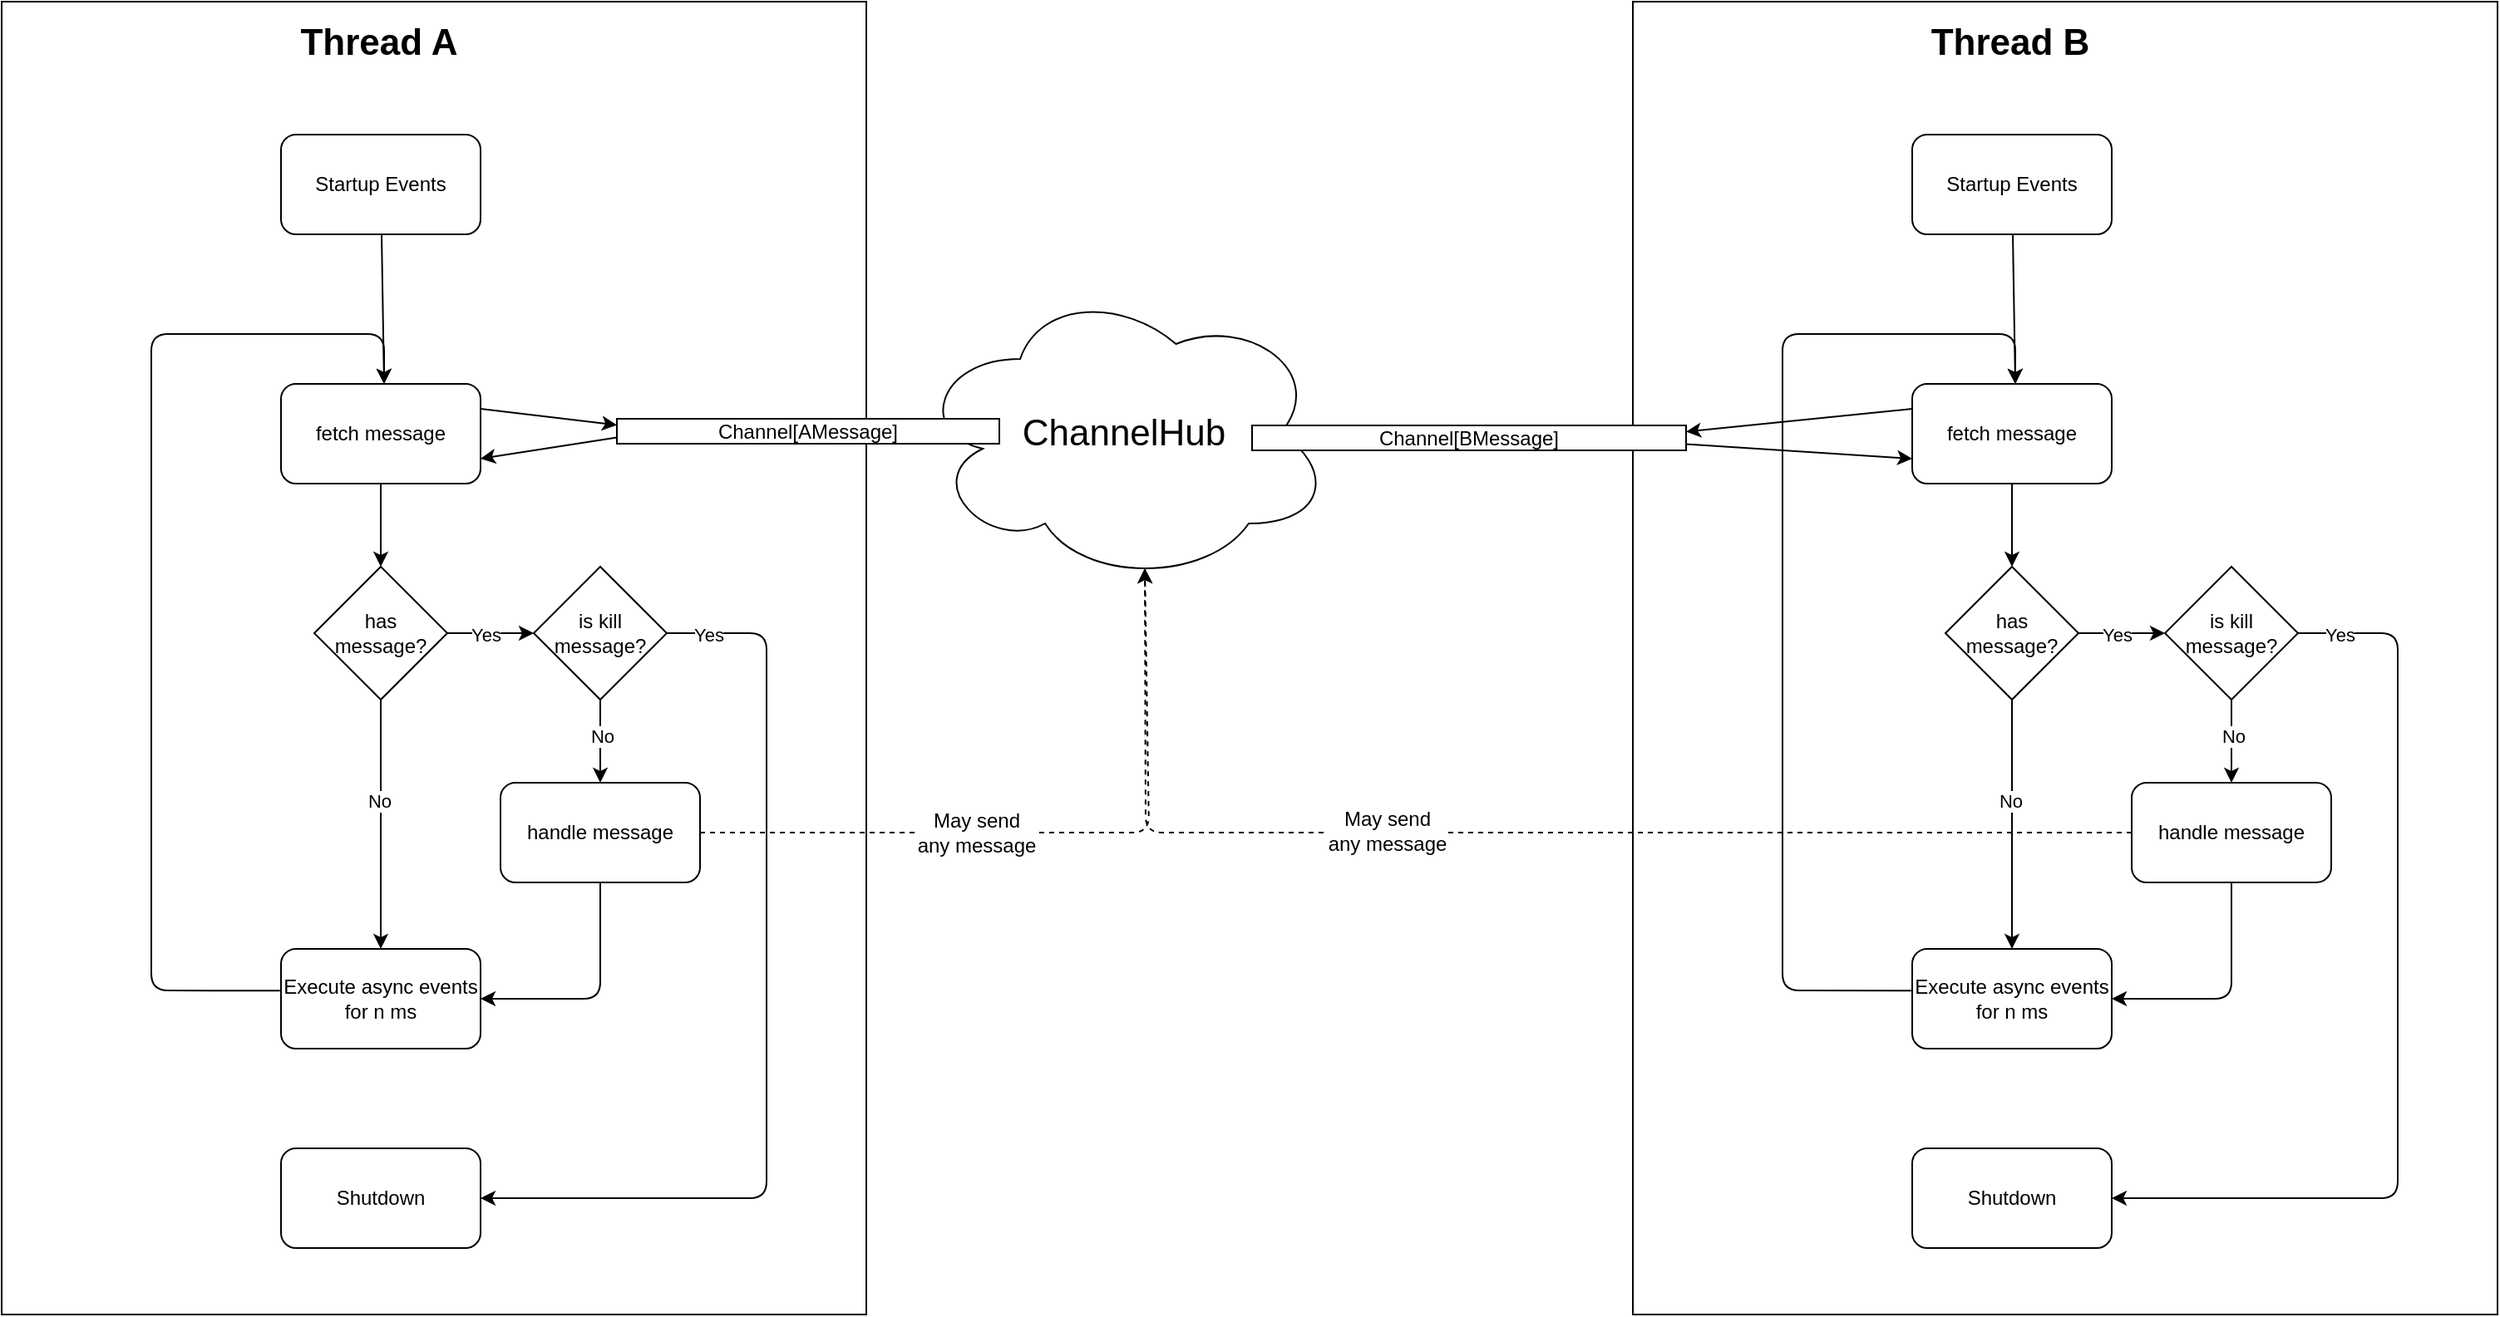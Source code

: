 <mxfile>
    <diagram id="O4XO7rEHhI8HRugpwCh8" name="Page-1">
        <mxGraphModel dx="1383" dy="1760" grid="1" gridSize="10" guides="1" tooltips="1" connect="1" arrows="1" fold="1" page="1" pageScale="1" pageWidth="827" pageHeight="1169" background="none" math="0" shadow="0">
            <root>
                <mxCell id="0"/>
                <mxCell id="1" parent="0"/>
                <mxCell id="27" value="" style="rounded=0;whiteSpace=wrap;html=1;" vertex="1" parent="1">
                    <mxGeometry width="520" height="790" as="geometry"/>
                </mxCell>
                <mxCell id="11" value="" style="edgeStyle=none;html=1;" edge="1" parent="1" source="2" target="5">
                    <mxGeometry relative="1" as="geometry"/>
                </mxCell>
                <mxCell id="33" style="edgeStyle=none;html=1;exitX=1;exitY=0.25;exitDx=0;exitDy=0;entryX=0;entryY=0.25;entryDx=0;entryDy=0;fontSize=22;startArrow=none;startFill=0;endArrow=classic;endFill=1;" edge="1" parent="1" source="2" target="32">
                    <mxGeometry relative="1" as="geometry"/>
                </mxCell>
                <mxCell id="2" value="fetch message" style="rounded=1;whiteSpace=wrap;html=1;" parent="1" vertex="1">
                    <mxGeometry x="168" y="230" width="120" height="60" as="geometry"/>
                </mxCell>
                <mxCell id="10" style="edgeStyle=none;html=1;entryX=1;entryY=0.5;entryDx=0;entryDy=0;" edge="1" parent="1" source="3" target="4">
                    <mxGeometry relative="1" as="geometry">
                        <Array as="points">
                            <mxPoint x="360" y="600"/>
                        </Array>
                    </mxGeometry>
                </mxCell>
                <mxCell id="35" style="edgeStyle=none;html=1;exitX=1;exitY=0.5;exitDx=0;exitDy=0;entryX=0.55;entryY=0.95;entryDx=0;entryDy=0;entryPerimeter=0;fontSize=22;startArrow=none;startFill=0;endArrow=classic;endFill=1;dashed=1;" edge="1" parent="1" source="3" target="29">
                    <mxGeometry relative="1" as="geometry">
                        <Array as="points">
                            <mxPoint x="690" y="500"/>
                        </Array>
                    </mxGeometry>
                </mxCell>
                <mxCell id="66" value="May send&lt;br&gt;any message" style="edgeLabel;html=1;align=center;verticalAlign=middle;resizable=0;points=[];fontSize=12;" vertex="1" connectable="0" parent="35">
                    <mxGeometry x="-0.229" relative="1" as="geometry">
                        <mxPoint as="offset"/>
                    </mxGeometry>
                </mxCell>
                <mxCell id="3" value="handle message" style="rounded=1;whiteSpace=wrap;html=1;" vertex="1" parent="1">
                    <mxGeometry x="300" y="470" width="120" height="60" as="geometry"/>
                </mxCell>
                <mxCell id="12" style="edgeStyle=none;html=1;exitX=-0.005;exitY=0.419;exitDx=0;exitDy=0;exitPerimeter=0;" edge="1" parent="1" source="4">
                    <mxGeometry relative="1" as="geometry">
                        <mxPoint x="230" y="230" as="targetPoint"/>
                        <Array as="points">
                            <mxPoint x="90" y="595"/>
                            <mxPoint x="90" y="200"/>
                            <mxPoint x="230" y="200"/>
                        </Array>
                    </mxGeometry>
                </mxCell>
                <mxCell id="4" value="Execute async events for n ms" style="rounded=1;whiteSpace=wrap;html=1;" vertex="1" parent="1">
                    <mxGeometry x="168" y="570" width="120" height="60" as="geometry"/>
                </mxCell>
                <mxCell id="6" style="edgeStyle=none;html=1;entryX=0.5;entryY=0;entryDx=0;entryDy=0;startArrow=none;exitX=0.5;exitY=1;exitDx=0;exitDy=0;" edge="1" parent="1" source="17" target="3">
                    <mxGeometry relative="1" as="geometry">
                        <Array as="points">
                            <mxPoint x="360" y="380"/>
                        </Array>
                    </mxGeometry>
                </mxCell>
                <mxCell id="20" value="No" style="edgeLabel;html=1;align=center;verticalAlign=middle;resizable=0;points=[];" vertex="1" connectable="0" parent="6">
                    <mxGeometry x="0.562" y="1" relative="1" as="geometry">
                        <mxPoint as="offset"/>
                    </mxGeometry>
                </mxCell>
                <mxCell id="7" value="" style="edgeStyle=none;html=1;" edge="1" parent="1" source="5" target="4">
                    <mxGeometry relative="1" as="geometry"/>
                </mxCell>
                <mxCell id="9" value="No" style="edgeLabel;html=1;align=center;verticalAlign=middle;resizable=0;points=[];" vertex="1" connectable="0" parent="7">
                    <mxGeometry x="-0.189" y="-1" relative="1" as="geometry">
                        <mxPoint as="offset"/>
                    </mxGeometry>
                </mxCell>
                <mxCell id="5" value="has message?" style="rhombus;whiteSpace=wrap;html=1;" vertex="1" parent="1">
                    <mxGeometry x="188" y="340" width="80" height="80" as="geometry"/>
                </mxCell>
                <mxCell id="14" style="edgeStyle=none;html=1;" edge="1" parent="1" source="13">
                    <mxGeometry relative="1" as="geometry">
                        <mxPoint x="230" y="230" as="targetPoint"/>
                    </mxGeometry>
                </mxCell>
                <mxCell id="13" value="Startup Events" style="rounded=1;whiteSpace=wrap;html=1;" vertex="1" parent="1">
                    <mxGeometry x="168" y="80" width="120" height="60" as="geometry"/>
                </mxCell>
                <mxCell id="15" value="Shutdown" style="rounded=1;whiteSpace=wrap;html=1;" vertex="1" parent="1">
                    <mxGeometry x="168" y="690" width="120" height="60" as="geometry"/>
                </mxCell>
                <mxCell id="18" value="" style="edgeStyle=none;html=1;endArrow=classic;exitX=1;exitY=0.5;exitDx=0;exitDy=0;startArrow=none;startFill=0;endFill=1;entryX=0;entryY=0.5;entryDx=0;entryDy=0;" edge="1" parent="1" source="5" target="17">
                    <mxGeometry relative="1" as="geometry">
                        <mxPoint x="280" y="360" as="sourcePoint"/>
                        <mxPoint x="310" y="350" as="targetPoint"/>
                        <Array as="points"/>
                    </mxGeometry>
                </mxCell>
                <mxCell id="19" value="Yes" style="edgeLabel;html=1;align=center;verticalAlign=middle;resizable=0;points=[];" vertex="1" connectable="0" parent="18">
                    <mxGeometry x="-0.356" y="-1" relative="1" as="geometry">
                        <mxPoint x="6" as="offset"/>
                    </mxGeometry>
                </mxCell>
                <mxCell id="21" style="edgeStyle=none;html=1;exitX=1;exitY=0.5;exitDx=0;exitDy=0;entryX=1;entryY=0.5;entryDx=0;entryDy=0;" edge="1" parent="1" source="17" target="15">
                    <mxGeometry relative="1" as="geometry">
                        <Array as="points">
                            <mxPoint x="460" y="380"/>
                            <mxPoint x="460" y="720"/>
                        </Array>
                    </mxGeometry>
                </mxCell>
                <mxCell id="23" value="Yes" style="edgeLabel;html=1;align=center;verticalAlign=middle;resizable=0;points=[];" vertex="1" connectable="0" parent="21">
                    <mxGeometry x="-0.829" y="-1" relative="1" as="geometry">
                        <mxPoint x="-24" as="offset"/>
                    </mxGeometry>
                </mxCell>
                <mxCell id="17" value="is kill message?" style="rhombus;whiteSpace=wrap;html=1;" vertex="1" parent="1">
                    <mxGeometry x="320" y="340" width="80" height="80" as="geometry"/>
                </mxCell>
                <mxCell id="28" value="Thread A" style="text;html=1;strokeColor=none;fillColor=none;align=center;verticalAlign=middle;whiteSpace=wrap;rounded=0;fontSize=22;fontStyle=1" vertex="1" parent="1">
                    <mxGeometry x="166" y="10" width="122" height="30" as="geometry"/>
                </mxCell>
                <mxCell id="29" value="ChannelHub" style="ellipse;shape=cloud;whiteSpace=wrap;html=1;fontSize=22;" vertex="1" parent="1">
                    <mxGeometry x="550" y="170" width="250" height="180" as="geometry"/>
                </mxCell>
                <mxCell id="34" style="edgeStyle=none;html=1;exitX=0;exitY=0.75;exitDx=0;exitDy=0;entryX=1;entryY=0.75;entryDx=0;entryDy=0;fontSize=22;startArrow=none;startFill=0;endArrow=classic;endFill=1;" edge="1" parent="1" source="32" target="2">
                    <mxGeometry relative="1" as="geometry"/>
                </mxCell>
                <mxCell id="32" value="Channel[AMessage]" style="rounded=0;whiteSpace=wrap;html=1;fontSize=12;" vertex="1" parent="1">
                    <mxGeometry x="370" y="251" width="230" height="15" as="geometry"/>
                </mxCell>
                <mxCell id="37" value="" style="rounded=0;whiteSpace=wrap;html=1;" vertex="1" parent="1">
                    <mxGeometry x="981" width="520" height="790" as="geometry"/>
                </mxCell>
                <mxCell id="38" value="" style="edgeStyle=none;html=1;" edge="1" parent="1" source="40" target="49">
                    <mxGeometry relative="1" as="geometry"/>
                </mxCell>
                <mxCell id="39" style="edgeStyle=none;html=1;exitX=0;exitY=0.25;exitDx=0;exitDy=0;entryX=1;entryY=0.25;entryDx=0;entryDy=0;fontSize=22;startArrow=none;startFill=0;endArrow=classic;endFill=1;" edge="1" parent="1" source="40" target="60">
                    <mxGeometry relative="1" as="geometry">
                        <mxPoint x="1351" y="254.75" as="targetPoint"/>
                    </mxGeometry>
                </mxCell>
                <mxCell id="40" value="fetch message" style="rounded=1;whiteSpace=wrap;html=1;" vertex="1" parent="1">
                    <mxGeometry x="1149" y="230" width="120" height="60" as="geometry"/>
                </mxCell>
                <mxCell id="41" style="edgeStyle=none;html=1;entryX=1;entryY=0.5;entryDx=0;entryDy=0;" edge="1" parent="1" source="42" target="44">
                    <mxGeometry relative="1" as="geometry">
                        <Array as="points">
                            <mxPoint x="1341" y="600"/>
                        </Array>
                    </mxGeometry>
                </mxCell>
                <mxCell id="63" style="edgeStyle=none;html=1;exitX=0;exitY=0.5;exitDx=0;exitDy=0;fontSize=12;startArrow=none;startFill=0;endArrow=classic;endFill=1;entryX=0.55;entryY=0.95;entryDx=0;entryDy=0;entryPerimeter=0;dashed=1;" edge="1" parent="1" source="42" target="29">
                    <mxGeometry relative="1" as="geometry">
                        <mxPoint x="830.0" y="510" as="targetPoint"/>
                        <Array as="points">
                            <mxPoint x="688" y="500"/>
                        </Array>
                    </mxGeometry>
                </mxCell>
                <mxCell id="67" value="May send&lt;br&gt;any message" style="edgeLabel;html=1;align=center;verticalAlign=middle;resizable=0;points=[];fontSize=12;" vertex="1" connectable="0" parent="63">
                    <mxGeometry x="0.192" y="-1" relative="1" as="geometry">
                        <mxPoint as="offset"/>
                    </mxGeometry>
                </mxCell>
                <mxCell id="42" value="handle message" style="rounded=1;whiteSpace=wrap;html=1;" vertex="1" parent="1">
                    <mxGeometry x="1281" y="470" width="120" height="60" as="geometry"/>
                </mxCell>
                <mxCell id="43" style="edgeStyle=none;html=1;exitX=-0.005;exitY=0.419;exitDx=0;exitDy=0;exitPerimeter=0;" edge="1" parent="1" source="44">
                    <mxGeometry relative="1" as="geometry">
                        <mxPoint x="1211" y="230" as="targetPoint"/>
                        <Array as="points">
                            <mxPoint x="1071" y="595"/>
                            <mxPoint x="1071" y="200"/>
                            <mxPoint x="1211" y="200"/>
                        </Array>
                    </mxGeometry>
                </mxCell>
                <mxCell id="44" value="Execute async events for n ms" style="rounded=1;whiteSpace=wrap;html=1;" vertex="1" parent="1">
                    <mxGeometry x="1149" y="570" width="120" height="60" as="geometry"/>
                </mxCell>
                <mxCell id="45" style="edgeStyle=none;html=1;entryX=0.5;entryY=0;entryDx=0;entryDy=0;startArrow=none;exitX=0.5;exitY=1;exitDx=0;exitDy=0;" edge="1" parent="1" source="57" target="42">
                    <mxGeometry relative="1" as="geometry">
                        <Array as="points">
                            <mxPoint x="1341" y="380"/>
                        </Array>
                    </mxGeometry>
                </mxCell>
                <mxCell id="46" value="No" style="edgeLabel;html=1;align=center;verticalAlign=middle;resizable=0;points=[];" vertex="1" connectable="0" parent="45">
                    <mxGeometry x="0.562" y="1" relative="1" as="geometry">
                        <mxPoint as="offset"/>
                    </mxGeometry>
                </mxCell>
                <mxCell id="47" value="" style="edgeStyle=none;html=1;" edge="1" parent="1" source="49" target="44">
                    <mxGeometry relative="1" as="geometry"/>
                </mxCell>
                <mxCell id="48" value="No" style="edgeLabel;html=1;align=center;verticalAlign=middle;resizable=0;points=[];" vertex="1" connectable="0" parent="47">
                    <mxGeometry x="-0.189" y="-1" relative="1" as="geometry">
                        <mxPoint as="offset"/>
                    </mxGeometry>
                </mxCell>
                <mxCell id="49" value="has message?" style="rhombus;whiteSpace=wrap;html=1;" vertex="1" parent="1">
                    <mxGeometry x="1169" y="340" width="80" height="80" as="geometry"/>
                </mxCell>
                <mxCell id="50" style="edgeStyle=none;html=1;" edge="1" parent="1" source="51">
                    <mxGeometry relative="1" as="geometry">
                        <mxPoint x="1211" y="230" as="targetPoint"/>
                    </mxGeometry>
                </mxCell>
                <mxCell id="51" value="Startup Events" style="rounded=1;whiteSpace=wrap;html=1;" vertex="1" parent="1">
                    <mxGeometry x="1149" y="80" width="120" height="60" as="geometry"/>
                </mxCell>
                <mxCell id="52" value="Shutdown" style="rounded=1;whiteSpace=wrap;html=1;" vertex="1" parent="1">
                    <mxGeometry x="1149" y="690" width="120" height="60" as="geometry"/>
                </mxCell>
                <mxCell id="53" value="" style="edgeStyle=none;html=1;endArrow=classic;exitX=1;exitY=0.5;exitDx=0;exitDy=0;startArrow=none;startFill=0;endFill=1;entryX=0;entryY=0.5;entryDx=0;entryDy=0;" edge="1" parent="1" source="49" target="57">
                    <mxGeometry relative="1" as="geometry">
                        <mxPoint x="1261" y="360" as="sourcePoint"/>
                        <mxPoint x="1291" y="350" as="targetPoint"/>
                        <Array as="points"/>
                    </mxGeometry>
                </mxCell>
                <mxCell id="54" value="Yes" style="edgeLabel;html=1;align=center;verticalAlign=middle;resizable=0;points=[];" vertex="1" connectable="0" parent="53">
                    <mxGeometry x="-0.356" y="-1" relative="1" as="geometry">
                        <mxPoint x="6" as="offset"/>
                    </mxGeometry>
                </mxCell>
                <mxCell id="55" style="edgeStyle=none;html=1;exitX=1;exitY=0.5;exitDx=0;exitDy=0;entryX=1;entryY=0.5;entryDx=0;entryDy=0;" edge="1" parent="1" source="57" target="52">
                    <mxGeometry relative="1" as="geometry">
                        <Array as="points">
                            <mxPoint x="1441" y="380"/>
                            <mxPoint x="1441" y="720"/>
                        </Array>
                    </mxGeometry>
                </mxCell>
                <mxCell id="56" value="Yes" style="edgeLabel;html=1;align=center;verticalAlign=middle;resizable=0;points=[];" vertex="1" connectable="0" parent="55">
                    <mxGeometry x="-0.829" y="-1" relative="1" as="geometry">
                        <mxPoint x="-24" as="offset"/>
                    </mxGeometry>
                </mxCell>
                <mxCell id="57" value="is kill message?" style="rhombus;whiteSpace=wrap;html=1;" vertex="1" parent="1">
                    <mxGeometry x="1301" y="340" width="80" height="80" as="geometry"/>
                </mxCell>
                <mxCell id="58" value="Thread B" style="text;html=1;strokeColor=none;fillColor=none;align=center;verticalAlign=middle;whiteSpace=wrap;rounded=0;fontSize=22;fontStyle=1" vertex="1" parent="1">
                    <mxGeometry x="1147" y="10" width="122" height="30" as="geometry"/>
                </mxCell>
                <mxCell id="62" style="edgeStyle=none;html=1;exitX=1;exitY=0.75;exitDx=0;exitDy=0;entryX=0;entryY=0.75;entryDx=0;entryDy=0;fontSize=12;startArrow=none;startFill=0;endArrow=classic;endFill=1;" edge="1" parent="1" source="60" target="40">
                    <mxGeometry relative="1" as="geometry"/>
                </mxCell>
                <mxCell id="60" value="Channel[BMessage]" style="rounded=0;whiteSpace=wrap;html=1;fontSize=12;" vertex="1" parent="1">
                    <mxGeometry x="752" y="255" width="261" height="15" as="geometry"/>
                </mxCell>
            </root>
        </mxGraphModel>
    </diagram>
</mxfile>